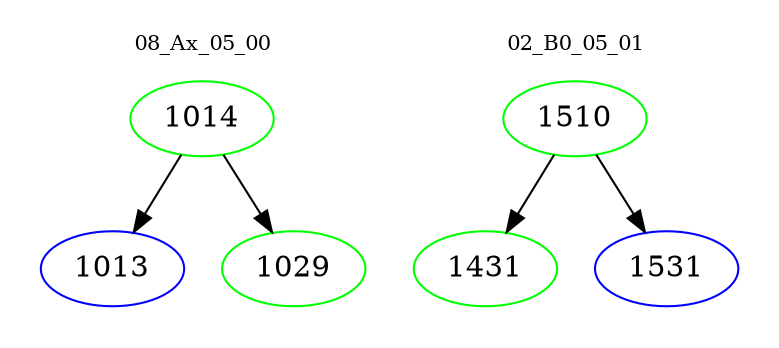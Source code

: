 digraph{
subgraph cluster_0 {
color = white
label = "08_Ax_05_00";
fontsize=10;
T0_1014 [label="1014", color="green"]
T0_1014 -> T0_1013 [color="black"]
T0_1013 [label="1013", color="blue"]
T0_1014 -> T0_1029 [color="black"]
T0_1029 [label="1029", color="green"]
}
subgraph cluster_1 {
color = white
label = "02_B0_05_01";
fontsize=10;
T1_1510 [label="1510", color="green"]
T1_1510 -> T1_1431 [color="black"]
T1_1431 [label="1431", color="green"]
T1_1510 -> T1_1531 [color="black"]
T1_1531 [label="1531", color="blue"]
}
}
